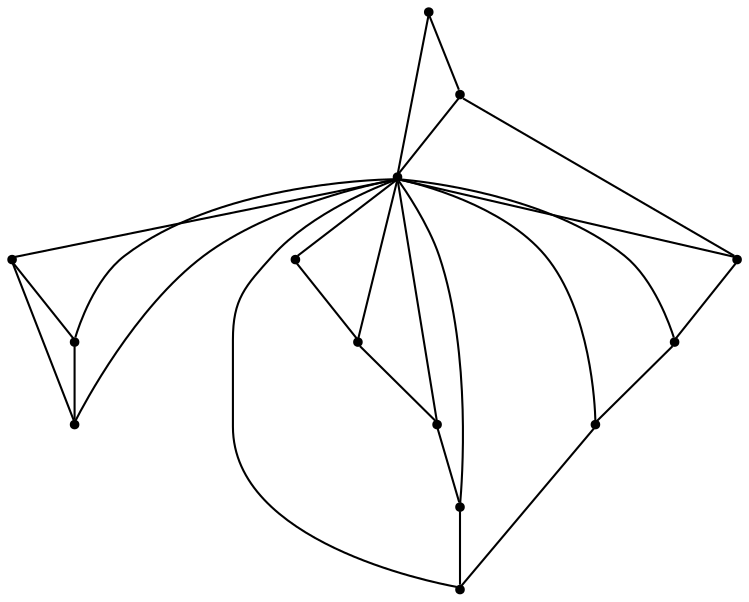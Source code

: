graph {
  node [shape=point,comment="{\"directed\":false,\"doi\":\"10.1007/978-3-030-35802-0_33\",\"figure\":\"1 (2)\"}"]

  v0 [pos="1090.8195946406809,329.041970914035"]
  v1 [pos="890.533533912943,609.8955977595998"]
  v2 [pos="936.3033323803753,462.3030933677922"]
  v3 [pos="936.3033323803753,501.93803142161283"]
  v4 [pos="936.3033323803752,422.65976174570545"]
  v5 [pos="936.3033323803752,383.0174713711972"]
  v6 [pos="936.3033323803753,343.37716811038825"]
  v7 [pos="890.533533912943,422.65569213684915"]
  v8 [pos="844.7637354455106,422.65976174570545"]
  v9 [pos="690.2474413909964,329.041970914035"]
  v10 [pos="844.7637354455106,501.93803142161283"]
  v11 [pos="844.7637354455106,343.37716811038825"]
  v12 [pos="844.7637354455106,462.2990237589359"]
  v13 [pos="844.7637354455106,383.020499732475"]

  v0 -- v1 [id="-1",pos="1090.8195946406809,329.041970914035 890.533533912943,609.8955977595998 890.533533912943,609.8955977595998 890.533533912943,609.8955977595998"]
  v9 -- v0 [id="-2",pos="690.2474413909964,329.041970914035 1090.8195946406809,329.041970914035 1090.8195946406809,329.041970914035 1090.8195946406809,329.041970914035"]
  v10 -- v12 [id="-3",pos="844.7637354455106,501.93803142161283 844.7637354455106,462.2990237589359 844.7637354455106,462.2990237589359 844.7637354455106,462.2990237589359"]
  v12 -- v8 [id="-4",pos="844.7637354455106,462.2990237589359 844.7637354455106,422.65976174570545 844.7637354455106,422.65976174570545 844.7637354455106,422.65976174570545"]
  v8 -- v13 [id="-5",pos="844.7637354455106,422.65976174570545 844.7637354455106,383.020499732475 844.7637354455106,383.020499732475 844.7637354455106,383.020499732475"]
  v13 -- v11 [id="-6",pos="844.7637354455106,383.020499732475 844.7637354455106,343.37716811038825 844.7637354455106,343.37716811038825 844.7637354455106,343.37716811038825"]
  v10 -- v7 [id="-12",pos="844.7637354455106,501.93803142161283 890.533533912943,422.65569213684915 890.533533912943,422.65569213684915 890.533533912943,422.65569213684915"]
  v7 -- v6 [id="-13",pos="890.533533912943,422.65569213684915 936.3033323803753,343.37716811038825 936.3033323803753,343.37716811038825 936.3033323803753,343.37716811038825"]
  v12 -- v7 [id="-15",pos="844.7637354455106,462.2990237589359 890.533533912943,422.65569213684915 890.533533912943,422.65569213684915 890.533533912943,422.65569213684915"]
  v7 -- v5 [id="-16",pos="890.533533912943,422.65569213684915 936.3033323803752,383.0174713711972 936.3033323803752,383.0174713711972 936.3033323803752,383.0174713711972"]
  v13 -- v7 [id="-17",pos="844.7637354455106,383.020499732475 890.533533912943,422.65569213684915 890.533533912943,422.65569213684915 890.533533912943,422.65569213684915"]
  v7 -- v2 [id="-18",pos="890.533533912943,422.65569213684915 936.3033323803753,462.3030933677922 936.3033323803753,462.3030933677922 936.3033323803753,462.3030933677922"]
  v11 -- v6 [id="-19",pos="844.7637354455106,343.37716811038825 936.3033323803753,343.37716811038825 936.3033323803753,343.37716811038825 936.3033323803753,343.37716811038825"]
  v11 -- v7 [id="-20",pos="844.7637354455106,343.37716811038825 890.533533912943,422.65569213684915 890.533533912943,422.65569213684915 890.533533912943,422.65569213684915"]
  v7 -- v3 [id="-21",pos="890.533533912943,422.65569213684915 936.3033323803753,501.93803142161283 936.3033323803753,501.93803142161283 936.3033323803753,501.93803142161283"]
  v1 -- v9 [id="-39",pos="890.533533912943,609.8955977595998 690.2474413909964,329.041970914035 690.2474413909964,329.041970914035 690.2474413909964,329.041970914035"]
  v7 -- v0 [id="-40",pos="890.533533912943,422.65569213684915 1090.8195946406809,329.041970914035 1090.8195946406809,329.041970914035 1090.8195946406809,329.041970914035"]
  v7 -- v9 [id="-41",pos="890.533533912943,422.65569213684915 690.2474413909964,329.041970914035 690.2474413909964,329.041970914035 690.2474413909964,329.041970914035"]
  v7 -- v1 [id="-42",pos="890.533533912943,422.65569213684915 890.533533912943,609.8955977595998 890.533533912943,609.8955977595998 890.533533912943,609.8955977595998"]
  v3 -- v2 [id="-46",pos="936.3033323803753,501.93803142161283 936.3033323803753,462.3030933677922 936.3033323803753,462.3030933677922 936.3033323803753,462.3030933677922"]
  v2 -- v4 [id="-47",pos="936.3033323803753,462.3030933677922 936.3033323803752,422.65976174570545 936.3033323803752,422.65976174570545 936.3033323803752,422.65976174570545"]
  v4 -- v5 [id="-48",pos="936.3033323803752,422.65976174570545 936.3033323803752,383.0174713711972 936.3033323803752,383.0174713711972 936.3033323803752,383.0174713711972"]
  v5 -- v6 [id="-49",pos="936.3033323803752,383.0174713711972 936.3033323803753,343.37716811038825 936.3033323803753,343.37716811038825 936.3033323803753,343.37716811038825"]
  v4 -- v7 [id="-57",pos="936.3033323803752,422.65976174570545 890.533533912943,422.65569213684915 890.533533912943,422.65569213684915 890.533533912943,422.65569213684915"]
  v7 -- v8 [id="-58",pos="890.533533912943,422.65569213684915 844.7637354455106,422.65976174570545 844.7637354455106,422.65976174570545 844.7637354455106,422.65976174570545"]
}
